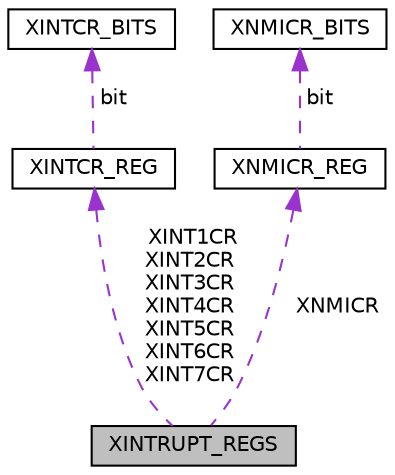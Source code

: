 digraph "XINTRUPT_REGS"
{
  edge [fontname="Helvetica",fontsize="10",labelfontname="Helvetica",labelfontsize="10"];
  node [fontname="Helvetica",fontsize="10",shape=record];
  Node1 [label="XINTRUPT_REGS",height=0.2,width=0.4,color="black", fillcolor="grey75", style="filled", fontcolor="black"];
  Node2 -> Node1 [dir="back",color="darkorchid3",fontsize="10",style="dashed",label=" XINT1CR\nXINT2CR\nXINT3CR\nXINT4CR\nXINT5CR\nXINT6CR\nXINT7CR" ,fontname="Helvetica"];
  Node2 [label="XINTCR_REG",height=0.2,width=0.4,color="black", fillcolor="white", style="filled",URL="$union_x_i_n_t_c_r___r_e_g.html"];
  Node3 -> Node2 [dir="back",color="darkorchid3",fontsize="10",style="dashed",label=" bit" ,fontname="Helvetica"];
  Node3 [label="XINTCR_BITS",height=0.2,width=0.4,color="black", fillcolor="white", style="filled",URL="$struct_x_i_n_t_c_r___b_i_t_s.html"];
  Node4 -> Node1 [dir="back",color="darkorchid3",fontsize="10",style="dashed",label=" XNMICR" ,fontname="Helvetica"];
  Node4 [label="XNMICR_REG",height=0.2,width=0.4,color="black", fillcolor="white", style="filled",URL="$union_x_n_m_i_c_r___r_e_g.html"];
  Node5 -> Node4 [dir="back",color="darkorchid3",fontsize="10",style="dashed",label=" bit" ,fontname="Helvetica"];
  Node5 [label="XNMICR_BITS",height=0.2,width=0.4,color="black", fillcolor="white", style="filled",URL="$struct_x_n_m_i_c_r___b_i_t_s.html"];
}
